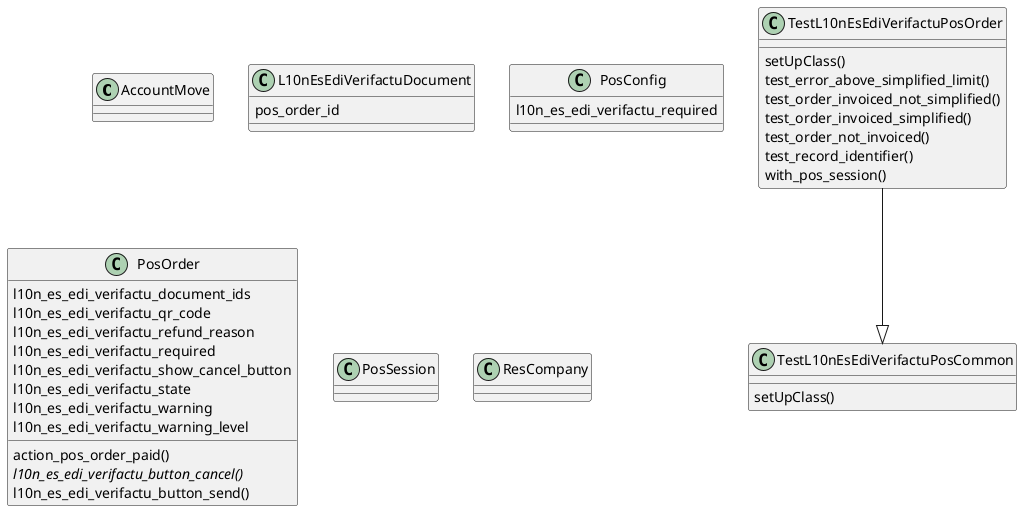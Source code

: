 @startuml classes_l10n_es_edi_verifactu_pos
set namespaceSeparator none
class "AccountMove" as odoo_src.odoo.addons.l10n_es_edi_verifactu_pos.models.account_move.AccountMove {
}
class "L10nEsEdiVerifactuDocument" as odoo_src.odoo.addons.l10n_es_edi_verifactu_pos.models.verifactu_document.L10nEsEdiVerifactuDocument {
  pos_order_id
}
class "PosConfig" as odoo_src.odoo.addons.l10n_es_edi_verifactu_pos.models.pos_config.PosConfig {
  l10n_es_edi_verifactu_required
}
class "PosOrder" as odoo_src.odoo.addons.l10n_es_edi_verifactu_pos.models.pos_order.PosOrder {
  l10n_es_edi_verifactu_document_ids
  l10n_es_edi_verifactu_qr_code
  l10n_es_edi_verifactu_refund_reason
  l10n_es_edi_verifactu_required
  l10n_es_edi_verifactu_show_cancel_button
  l10n_es_edi_verifactu_state
  l10n_es_edi_verifactu_warning
  l10n_es_edi_verifactu_warning_level
  action_pos_order_paid()
  {abstract}l10n_es_edi_verifactu_button_cancel()
  l10n_es_edi_verifactu_button_send()
}
class "PosSession" as odoo_src.odoo.addons.l10n_es_edi_verifactu_pos.models.pos_session.PosSession {
}
class "ResCompany" as odoo_src.odoo.addons.l10n_es_edi_verifactu_pos.models.res_company.ResCompany {
}
class "TestL10nEsEdiVerifactuPosCommon" as odoo_src.odoo.addons.l10n_es_edi_verifactu_pos.tests.common.TestL10nEsEdiVerifactuPosCommon {
  setUpClass()
}
class "TestL10nEsEdiVerifactuPosOrder" as odoo_src.odoo.addons.l10n_es_edi_verifactu_pos.tests.test_pos_order.TestL10nEsEdiVerifactuPosOrder {
  setUpClass()
  test_error_above_simplified_limit()
  test_order_invoiced_not_simplified()
  test_order_invoiced_simplified()
  test_order_not_invoiced()
  test_record_identifier()
  with_pos_session()
}
odoo_src.odoo.addons.l10n_es_edi_verifactu_pos.tests.test_pos_order.TestL10nEsEdiVerifactuPosOrder --|> odoo_src.odoo.addons.l10n_es_edi_verifactu_pos.tests.common.TestL10nEsEdiVerifactuPosCommon
@enduml

